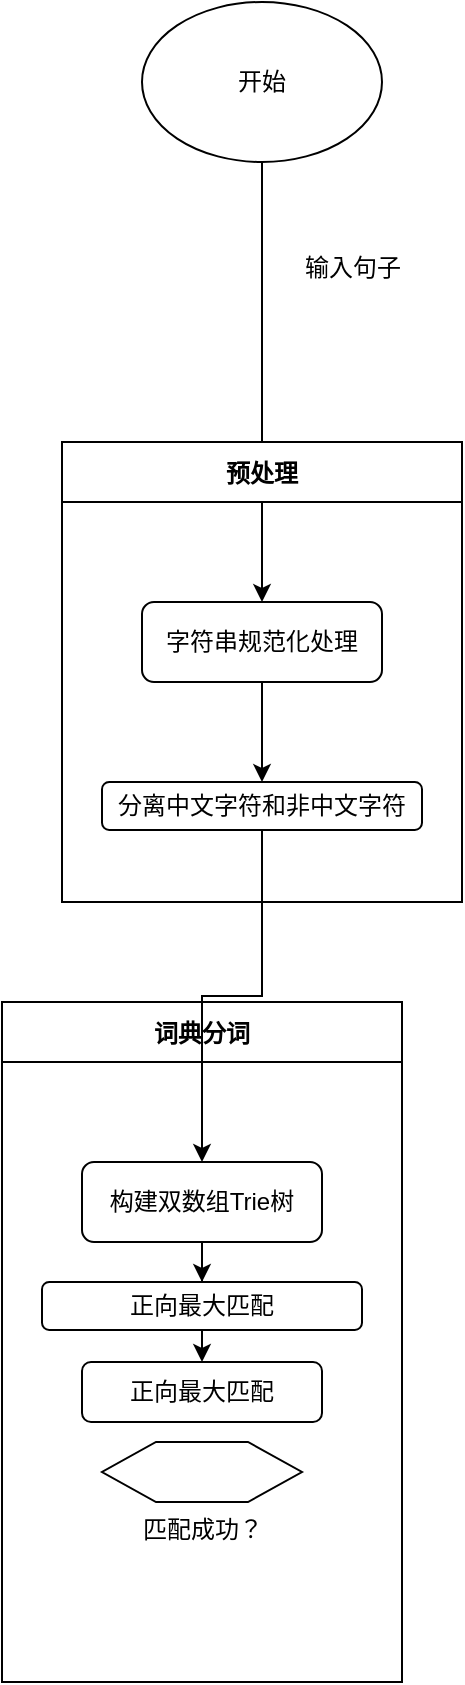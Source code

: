 <mxfile version="26.1.0">
  <diagram id="6a731a19-8d31-9384-78a2-239565b7b9f0" name="Page-1">
    <mxGraphModel dx="375" dy="161" grid="1" gridSize="10" guides="1" tooltips="1" connect="1" arrows="1" fold="1" page="1" pageScale="1" pageWidth="1169" pageHeight="827" background="none" math="0" shadow="0">
      <root>
        <mxCell id="0" />
        <mxCell id="1" parent="0" />
        <mxCell id="jyhxalviyGv4-tPcSQJU-56" style="edgeStyle=orthogonalEdgeStyle;rounded=0;orthogonalLoop=1;jettySize=auto;html=1;entryX=0.5;entryY=0;entryDx=0;entryDy=0;" edge="1" parent="1" source="jyhxalviyGv4-tPcSQJU-55" target="jyhxalviyGv4-tPcSQJU-59">
          <mxGeometry relative="1" as="geometry">
            <mxPoint x="460" y="330" as="targetPoint" />
            <Array as="points">
              <mxPoint x="460" y="210" />
              <mxPoint x="460" y="210" />
            </Array>
          </mxGeometry>
        </mxCell>
        <mxCell id="jyhxalviyGv4-tPcSQJU-55" value="开始" style="ellipse;whiteSpace=wrap;html=1;" vertex="1" parent="1">
          <mxGeometry x="400" y="60" width="120" height="80" as="geometry" />
        </mxCell>
        <mxCell id="jyhxalviyGv4-tPcSQJU-57" value="输入句子" style="text;html=1;align=center;verticalAlign=middle;resizable=0;points=[];autosize=1;strokeColor=none;fillColor=none;" vertex="1" parent="1">
          <mxGeometry x="470" y="178" width="70" height="30" as="geometry" />
        </mxCell>
        <mxCell id="jyhxalviyGv4-tPcSQJU-58" value="预处理" style="swimlane;startSize=30;" vertex="1" parent="1">
          <mxGeometry x="360" y="280" width="200" height="230" as="geometry" />
        </mxCell>
        <mxCell id="jyhxalviyGv4-tPcSQJU-60" style="edgeStyle=orthogonalEdgeStyle;rounded=0;orthogonalLoop=1;jettySize=auto;html=1;entryX=0.5;entryY=0;entryDx=0;entryDy=0;" edge="1" parent="jyhxalviyGv4-tPcSQJU-58" source="jyhxalviyGv4-tPcSQJU-59" target="jyhxalviyGv4-tPcSQJU-61">
          <mxGeometry relative="1" as="geometry">
            <mxPoint x="100" y="140" as="targetPoint" />
            <Array as="points" />
          </mxGeometry>
        </mxCell>
        <mxCell id="jyhxalviyGv4-tPcSQJU-59" value="字符串规范化处理" style="rounded=1;whiteSpace=wrap;html=1;" vertex="1" parent="jyhxalviyGv4-tPcSQJU-58">
          <mxGeometry x="40" y="80" width="120" height="40" as="geometry" />
        </mxCell>
        <mxCell id="jyhxalviyGv4-tPcSQJU-61" value="分离中文字符和非中文字符" style="rounded=1;whiteSpace=wrap;html=1;" vertex="1" parent="jyhxalviyGv4-tPcSQJU-58">
          <mxGeometry x="20" y="170" width="160" height="24" as="geometry" />
        </mxCell>
        <mxCell id="jyhxalviyGv4-tPcSQJU-64" value="词典分词" style="swimlane;startSize=30;" vertex="1" parent="1">
          <mxGeometry x="330" y="560" width="200" height="340" as="geometry" />
        </mxCell>
        <mxCell id="jyhxalviyGv4-tPcSQJU-65" style="edgeStyle=orthogonalEdgeStyle;rounded=0;orthogonalLoop=1;jettySize=auto;html=1;entryX=0.5;entryY=0;entryDx=0;entryDy=0;" edge="1" parent="jyhxalviyGv4-tPcSQJU-64" source="jyhxalviyGv4-tPcSQJU-66" target="jyhxalviyGv4-tPcSQJU-67">
          <mxGeometry relative="1" as="geometry">
            <mxPoint x="100" y="140" as="targetPoint" />
            <Array as="points" />
          </mxGeometry>
        </mxCell>
        <mxCell id="jyhxalviyGv4-tPcSQJU-66" value="构建双数组Trie树" style="rounded=1;whiteSpace=wrap;html=1;" vertex="1" parent="jyhxalviyGv4-tPcSQJU-64">
          <mxGeometry x="40" y="80" width="120" height="40" as="geometry" />
        </mxCell>
        <mxCell id="jyhxalviyGv4-tPcSQJU-70" style="edgeStyle=orthogonalEdgeStyle;rounded=0;orthogonalLoop=1;jettySize=auto;html=1;exitX=0.5;exitY=1;exitDx=0;exitDy=0;entryX=0.5;entryY=0;entryDx=0;entryDy=0;" edge="1" parent="jyhxalviyGv4-tPcSQJU-64" source="jyhxalviyGv4-tPcSQJU-67" target="jyhxalviyGv4-tPcSQJU-69">
          <mxGeometry relative="1" as="geometry" />
        </mxCell>
        <mxCell id="jyhxalviyGv4-tPcSQJU-67" value="正向最大匹配" style="rounded=1;whiteSpace=wrap;html=1;" vertex="1" parent="jyhxalviyGv4-tPcSQJU-64">
          <mxGeometry x="20" y="140" width="160" height="24" as="geometry" />
        </mxCell>
        <mxCell id="jyhxalviyGv4-tPcSQJU-69" value="正向最大匹配" style="rounded=1;whiteSpace=wrap;html=1;" vertex="1" parent="jyhxalviyGv4-tPcSQJU-64">
          <mxGeometry x="40" y="180" width="120" height="30" as="geometry" />
        </mxCell>
        <mxCell id="jyhxalviyGv4-tPcSQJU-72" value="匹配成功？" style="verticalLabelPosition=bottom;verticalAlign=top;html=1;shape=hexagon;perimeter=hexagonPerimeter2;arcSize=6;size=0.27;" vertex="1" parent="jyhxalviyGv4-tPcSQJU-64">
          <mxGeometry x="50" y="220" width="100" height="30" as="geometry" />
        </mxCell>
        <mxCell id="jyhxalviyGv4-tPcSQJU-68" style="edgeStyle=orthogonalEdgeStyle;rounded=0;orthogonalLoop=1;jettySize=auto;html=1;exitX=0.5;exitY=1;exitDx=0;exitDy=0;" edge="1" parent="1" source="jyhxalviyGv4-tPcSQJU-61" target="jyhxalviyGv4-tPcSQJU-66">
          <mxGeometry relative="1" as="geometry">
            <mxPoint x="459.857" y="620" as="targetPoint" />
          </mxGeometry>
        </mxCell>
      </root>
    </mxGraphModel>
  </diagram>
</mxfile>
